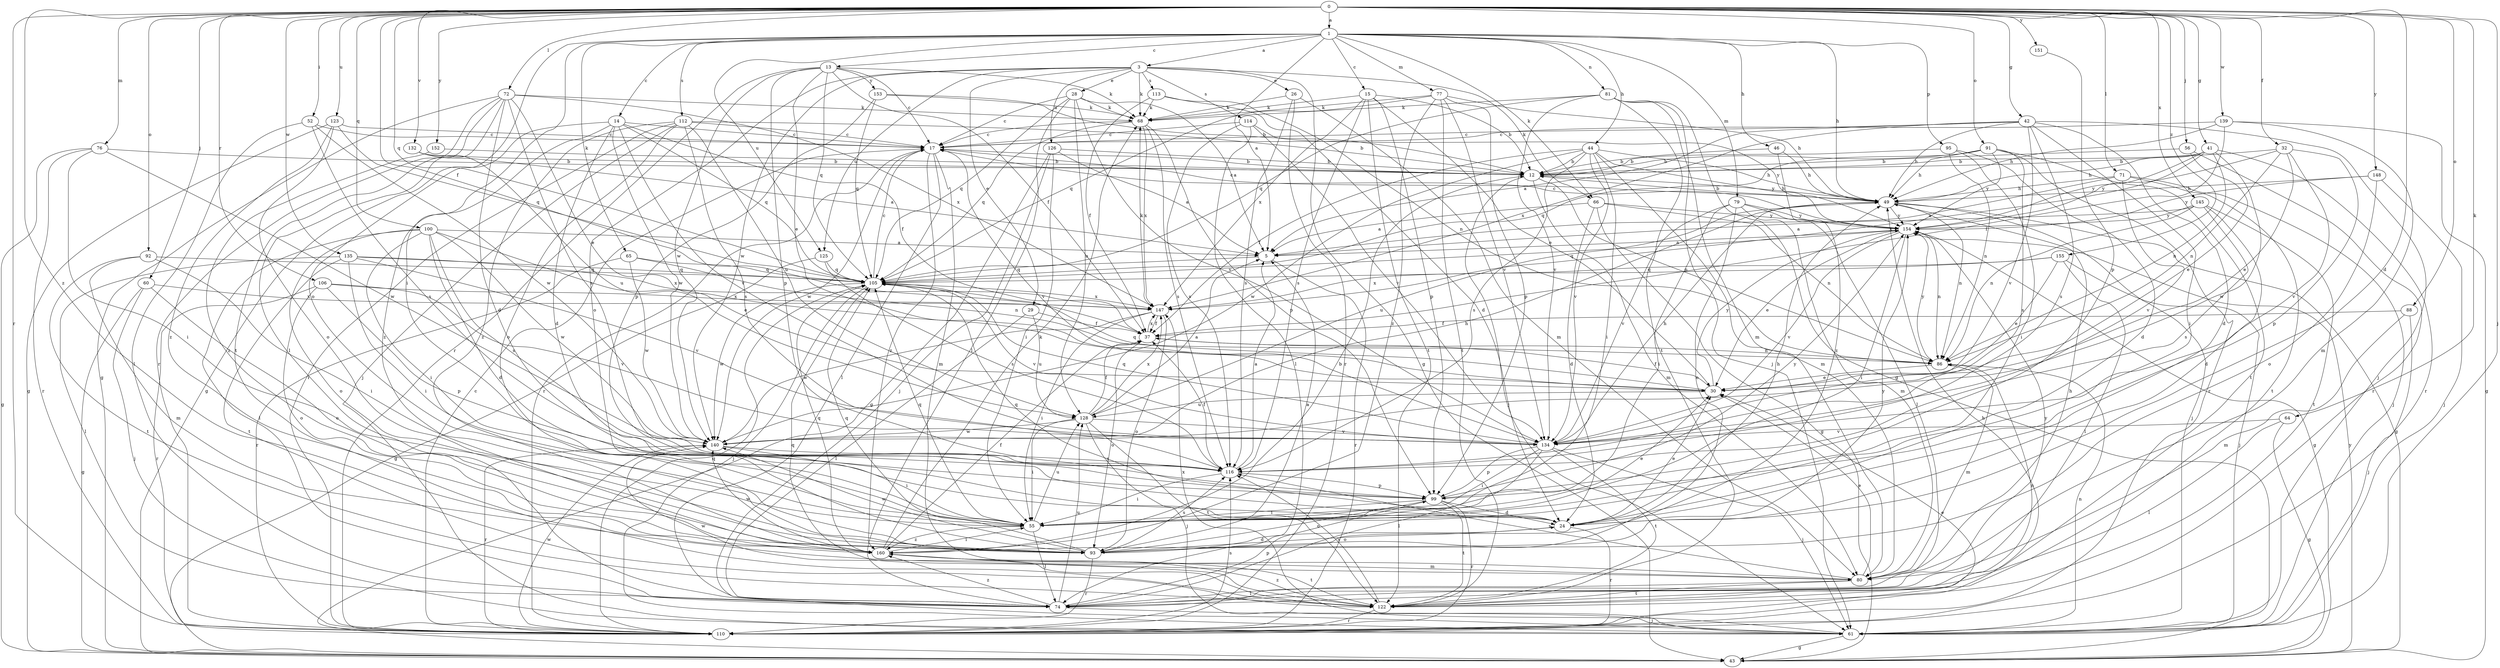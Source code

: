 strict digraph  {
0;
1;
3;
5;
12;
13;
14;
15;
17;
24;
26;
28;
29;
30;
32;
37;
41;
42;
43;
44;
46;
49;
52;
55;
56;
60;
61;
64;
65;
66;
68;
71;
72;
74;
76;
77;
79;
80;
81;
86;
88;
91;
92;
93;
95;
99;
100;
105;
106;
110;
112;
113;
114;
116;
122;
123;
125;
126;
128;
132;
134;
135;
139;
140;
145;
147;
148;
151;
152;
153;
154;
155;
160;
0 -> 1  [label=a];
0 -> 24  [label=d];
0 -> 32  [label=f];
0 -> 37  [label=f];
0 -> 41  [label=g];
0 -> 42  [label=g];
0 -> 52  [label=i];
0 -> 56  [label=j];
0 -> 60  [label=j];
0 -> 61  [label=j];
0 -> 64  [label=k];
0 -> 71  [label=l];
0 -> 72  [label=l];
0 -> 76  [label=m];
0 -> 88  [label=o];
0 -> 91  [label=o];
0 -> 92  [label=o];
0 -> 100  [label=q];
0 -> 105  [label=q];
0 -> 106  [label=r];
0 -> 110  [label=r];
0 -> 123  [label=u];
0 -> 132  [label=v];
0 -> 135  [label=w];
0 -> 139  [label=w];
0 -> 145  [label=x];
0 -> 148  [label=y];
0 -> 151  [label=y];
0 -> 152  [label=y];
0 -> 155  [label=z];
0 -> 160  [label=z];
1 -> 3  [label=a];
1 -> 5  [label=a];
1 -> 13  [label=c];
1 -> 14  [label=c];
1 -> 15  [label=c];
1 -> 44  [label=h];
1 -> 46  [label=h];
1 -> 49  [label=h];
1 -> 55  [label=i];
1 -> 65  [label=k];
1 -> 66  [label=k];
1 -> 77  [label=m];
1 -> 79  [label=m];
1 -> 81  [label=n];
1 -> 93  [label=o];
1 -> 95  [label=p];
1 -> 112  [label=s];
1 -> 125  [label=u];
3 -> 26  [label=e];
3 -> 28  [label=e];
3 -> 29  [label=e];
3 -> 43  [label=g];
3 -> 66  [label=k];
3 -> 68  [label=k];
3 -> 93  [label=o];
3 -> 113  [label=s];
3 -> 114  [label=s];
3 -> 125  [label=u];
3 -> 126  [label=u];
3 -> 140  [label=w];
5 -> 105  [label=q];
5 -> 110  [label=r];
12 -> 49  [label=h];
12 -> 61  [label=j];
12 -> 80  [label=m];
12 -> 86  [label=n];
13 -> 17  [label=c];
13 -> 30  [label=e];
13 -> 37  [label=f];
13 -> 68  [label=k];
13 -> 99  [label=p];
13 -> 105  [label=q];
13 -> 110  [label=r];
13 -> 140  [label=w];
13 -> 153  [label=y];
14 -> 17  [label=c];
14 -> 24  [label=d];
14 -> 37  [label=f];
14 -> 43  [label=g];
14 -> 105  [label=q];
14 -> 134  [label=v];
14 -> 140  [label=w];
14 -> 160  [label=z];
15 -> 12  [label=b];
15 -> 30  [label=e];
15 -> 68  [label=k];
15 -> 99  [label=p];
15 -> 116  [label=s];
15 -> 122  [label=t];
15 -> 147  [label=x];
17 -> 12  [label=b];
17 -> 74  [label=l];
17 -> 80  [label=m];
17 -> 110  [label=r];
17 -> 134  [label=v];
17 -> 140  [label=w];
17 -> 160  [label=z];
24 -> 30  [label=e];
24 -> 49  [label=h];
24 -> 93  [label=o];
24 -> 105  [label=q];
24 -> 110  [label=r];
26 -> 68  [label=k];
26 -> 80  [label=m];
26 -> 110  [label=r];
26 -> 116  [label=s];
28 -> 5  [label=a];
28 -> 17  [label=c];
28 -> 68  [label=k];
28 -> 74  [label=l];
28 -> 105  [label=q];
28 -> 128  [label=u];
28 -> 134  [label=v];
29 -> 37  [label=f];
29 -> 74  [label=l];
29 -> 128  [label=u];
30 -> 37  [label=f];
30 -> 105  [label=q];
30 -> 128  [label=u];
30 -> 154  [label=y];
32 -> 12  [label=b];
32 -> 30  [label=e];
32 -> 86  [label=n];
32 -> 99  [label=p];
32 -> 134  [label=v];
32 -> 154  [label=y];
37 -> 86  [label=n];
37 -> 93  [label=o];
37 -> 147  [label=x];
41 -> 12  [label=b];
41 -> 49  [label=h];
41 -> 86  [label=n];
41 -> 110  [label=r];
41 -> 140  [label=w];
41 -> 147  [label=x];
41 -> 154  [label=y];
42 -> 5  [label=a];
42 -> 17  [label=c];
42 -> 24  [label=d];
42 -> 49  [label=h];
42 -> 55  [label=i];
42 -> 61  [label=j];
42 -> 116  [label=s];
42 -> 134  [label=v];
42 -> 147  [label=x];
43 -> 154  [label=y];
44 -> 12  [label=b];
44 -> 37  [label=f];
44 -> 49  [label=h];
44 -> 55  [label=i];
44 -> 80  [label=m];
44 -> 116  [label=s];
44 -> 134  [label=v];
44 -> 140  [label=w];
44 -> 154  [label=y];
46 -> 12  [label=b];
46 -> 49  [label=h];
46 -> 160  [label=z];
49 -> 12  [label=b];
49 -> 17  [label=c];
49 -> 43  [label=g];
49 -> 61  [label=j];
49 -> 86  [label=n];
49 -> 128  [label=u];
49 -> 154  [label=y];
52 -> 17  [label=c];
52 -> 74  [label=l];
52 -> 116  [label=s];
52 -> 140  [label=w];
55 -> 30  [label=e];
55 -> 74  [label=l];
55 -> 105  [label=q];
55 -> 128  [label=u];
55 -> 160  [label=z];
56 -> 12  [label=b];
56 -> 30  [label=e];
56 -> 110  [label=r];
60 -> 43  [label=g];
60 -> 61  [label=j];
60 -> 93  [label=o];
60 -> 147  [label=x];
61 -> 43  [label=g];
61 -> 86  [label=n];
61 -> 147  [label=x];
64 -> 43  [label=g];
64 -> 74  [label=l];
64 -> 134  [label=v];
65 -> 86  [label=n];
65 -> 105  [label=q];
65 -> 110  [label=r];
65 -> 140  [label=w];
66 -> 5  [label=a];
66 -> 24  [label=d];
66 -> 43  [label=g];
66 -> 86  [label=n];
66 -> 154  [label=y];
68 -> 17  [label=c];
68 -> 99  [label=p];
68 -> 105  [label=q];
68 -> 116  [label=s];
68 -> 147  [label=x];
71 -> 5  [label=a];
71 -> 49  [label=h];
71 -> 61  [label=j];
71 -> 122  [label=t];
71 -> 134  [label=v];
72 -> 24  [label=d];
72 -> 30  [label=e];
72 -> 43  [label=g];
72 -> 68  [label=k];
72 -> 74  [label=l];
72 -> 110  [label=r];
72 -> 116  [label=s];
72 -> 122  [label=t];
72 -> 147  [label=x];
74 -> 61  [label=j];
74 -> 99  [label=p];
74 -> 128  [label=u];
74 -> 154  [label=y];
74 -> 160  [label=z];
76 -> 12  [label=b];
76 -> 43  [label=g];
76 -> 55  [label=i];
76 -> 110  [label=r];
76 -> 140  [label=w];
77 -> 49  [label=h];
77 -> 68  [label=k];
77 -> 99  [label=p];
77 -> 105  [label=q];
77 -> 122  [label=t];
77 -> 134  [label=v];
77 -> 160  [label=z];
79 -> 55  [label=i];
79 -> 74  [label=l];
79 -> 80  [label=m];
79 -> 93  [label=o];
79 -> 134  [label=v];
79 -> 154  [label=y];
80 -> 30  [label=e];
80 -> 49  [label=h];
80 -> 74  [label=l];
80 -> 116  [label=s];
80 -> 122  [label=t];
81 -> 43  [label=g];
81 -> 61  [label=j];
81 -> 68  [label=k];
81 -> 80  [label=m];
81 -> 105  [label=q];
81 -> 122  [label=t];
81 -> 134  [label=v];
86 -> 30  [label=e];
86 -> 80  [label=m];
86 -> 154  [label=y];
88 -> 37  [label=f];
88 -> 61  [label=j];
88 -> 80  [label=m];
91 -> 12  [label=b];
91 -> 49  [label=h];
91 -> 105  [label=q];
91 -> 110  [label=r];
91 -> 116  [label=s];
91 -> 122  [label=t];
91 -> 154  [label=y];
92 -> 55  [label=i];
92 -> 80  [label=m];
92 -> 105  [label=q];
92 -> 122  [label=t];
93 -> 5  [label=a];
93 -> 24  [label=d];
93 -> 105  [label=q];
93 -> 110  [label=r];
93 -> 116  [label=s];
93 -> 140  [label=w];
93 -> 154  [label=y];
95 -> 12  [label=b];
95 -> 24  [label=d];
95 -> 55  [label=i];
95 -> 86  [label=n];
99 -> 24  [label=d];
99 -> 55  [label=i];
99 -> 93  [label=o];
99 -> 110  [label=r];
99 -> 122  [label=t];
99 -> 154  [label=y];
100 -> 5  [label=a];
100 -> 24  [label=d];
100 -> 30  [label=e];
100 -> 55  [label=i];
100 -> 74  [label=l];
100 -> 93  [label=o];
100 -> 116  [label=s];
100 -> 140  [label=w];
105 -> 17  [label=c];
105 -> 61  [label=j];
105 -> 134  [label=v];
105 -> 140  [label=w];
105 -> 147  [label=x];
106 -> 93  [label=o];
106 -> 99  [label=p];
106 -> 110  [label=r];
106 -> 134  [label=v];
106 -> 147  [label=x];
110 -> 17  [label=c];
110 -> 30  [label=e];
110 -> 49  [label=h];
110 -> 105  [label=q];
110 -> 116  [label=s];
110 -> 140  [label=w];
112 -> 12  [label=b];
112 -> 17  [label=c];
112 -> 61  [label=j];
112 -> 93  [label=o];
112 -> 110  [label=r];
112 -> 116  [label=s];
112 -> 128  [label=u];
112 -> 160  [label=z];
113 -> 24  [label=d];
113 -> 37  [label=f];
113 -> 68  [label=k];
113 -> 86  [label=n];
114 -> 17  [label=c];
114 -> 74  [label=l];
114 -> 116  [label=s];
114 -> 134  [label=v];
114 -> 154  [label=y];
116 -> 5  [label=a];
116 -> 37  [label=f];
116 -> 55  [label=i];
116 -> 99  [label=p];
122 -> 86  [label=n];
122 -> 105  [label=q];
122 -> 110  [label=r];
122 -> 116  [label=s];
122 -> 140  [label=w];
122 -> 160  [label=z];
123 -> 17  [label=c];
123 -> 43  [label=g];
123 -> 93  [label=o];
123 -> 105  [label=q];
123 -> 160  [label=z];
125 -> 43  [label=g];
125 -> 105  [label=q];
125 -> 116  [label=s];
126 -> 5  [label=a];
126 -> 12  [label=b];
126 -> 43  [label=g];
126 -> 55  [label=i];
126 -> 61  [label=j];
128 -> 5  [label=a];
128 -> 37  [label=f];
128 -> 55  [label=i];
128 -> 61  [label=j];
128 -> 122  [label=t];
128 -> 134  [label=v];
128 -> 140  [label=w];
128 -> 147  [label=x];
132 -> 5  [label=a];
132 -> 12  [label=b];
132 -> 128  [label=u];
134 -> 49  [label=h];
134 -> 55  [label=i];
134 -> 61  [label=j];
134 -> 74  [label=l];
134 -> 99  [label=p];
134 -> 105  [label=q];
134 -> 122  [label=t];
135 -> 55  [label=i];
135 -> 74  [label=l];
135 -> 105  [label=q];
135 -> 122  [label=t];
135 -> 134  [label=v];
135 -> 147  [label=x];
139 -> 17  [label=c];
139 -> 37  [label=f];
139 -> 43  [label=g];
139 -> 49  [label=h];
139 -> 80  [label=m];
140 -> 49  [label=h];
140 -> 55  [label=i];
140 -> 110  [label=r];
140 -> 116  [label=s];
145 -> 5  [label=a];
145 -> 24  [label=d];
145 -> 86  [label=n];
145 -> 116  [label=s];
145 -> 122  [label=t];
145 -> 154  [label=y];
147 -> 37  [label=f];
147 -> 55  [label=i];
147 -> 68  [label=k];
147 -> 93  [label=o];
147 -> 140  [label=w];
148 -> 49  [label=h];
148 -> 61  [label=j];
148 -> 93  [label=o];
148 -> 154  [label=y];
151 -> 99  [label=p];
152 -> 12  [label=b];
152 -> 160  [label=z];
153 -> 12  [label=b];
153 -> 68  [label=k];
153 -> 99  [label=p];
153 -> 105  [label=q];
154 -> 5  [label=a];
154 -> 17  [label=c];
154 -> 30  [label=e];
154 -> 43  [label=g];
154 -> 55  [label=i];
154 -> 86  [label=n];
154 -> 105  [label=q];
154 -> 134  [label=v];
155 -> 30  [label=e];
155 -> 61  [label=j];
155 -> 74  [label=l];
155 -> 105  [label=q];
155 -> 147  [label=x];
160 -> 12  [label=b];
160 -> 37  [label=f];
160 -> 55  [label=i];
160 -> 68  [label=k];
160 -> 80  [label=m];
160 -> 105  [label=q];
160 -> 122  [label=t];
160 -> 140  [label=w];
}
